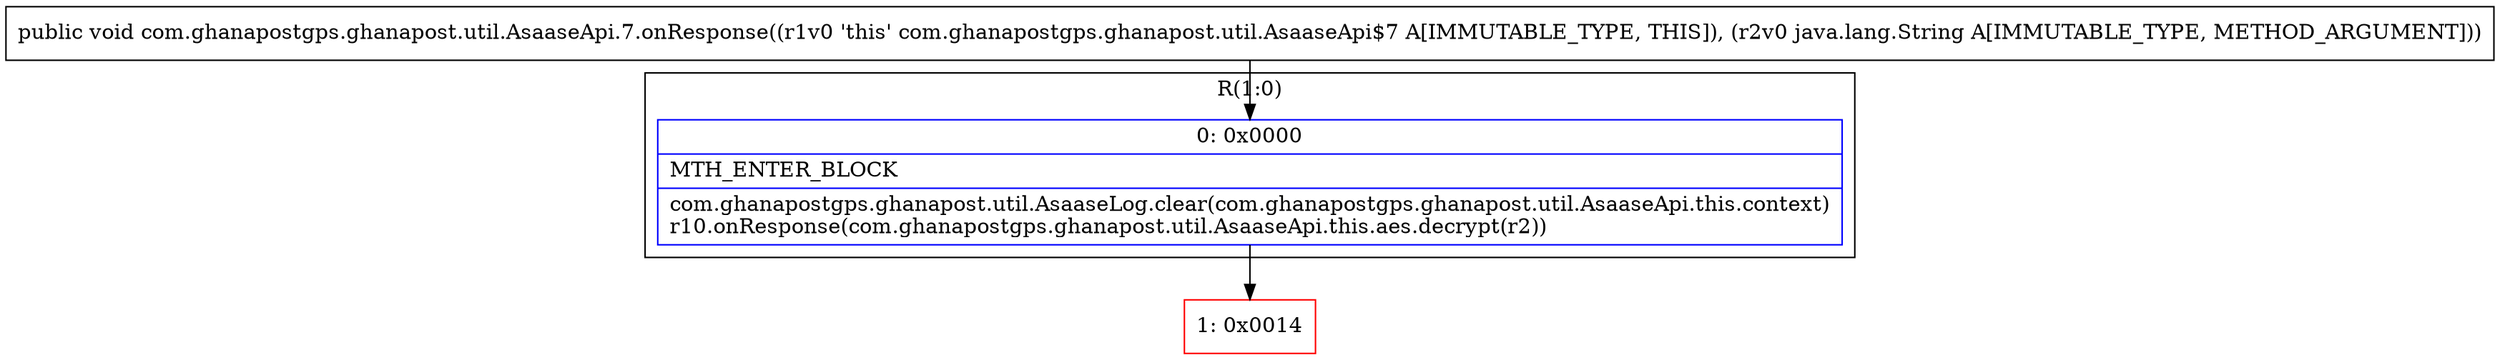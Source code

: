 digraph "CFG forcom.ghanapostgps.ghanapost.util.AsaaseApi.7.onResponse(Ljava\/lang\/String;)V" {
subgraph cluster_Region_2024363460 {
label = "R(1:0)";
node [shape=record,color=blue];
Node_0 [shape=record,label="{0\:\ 0x0000|MTH_ENTER_BLOCK\l|com.ghanapostgps.ghanapost.util.AsaaseLog.clear(com.ghanapostgps.ghanapost.util.AsaaseApi.this.context)\lr10.onResponse(com.ghanapostgps.ghanapost.util.AsaaseApi.this.aes.decrypt(r2))\l}"];
}
Node_1 [shape=record,color=red,label="{1\:\ 0x0014}"];
MethodNode[shape=record,label="{public void com.ghanapostgps.ghanapost.util.AsaaseApi.7.onResponse((r1v0 'this' com.ghanapostgps.ghanapost.util.AsaaseApi$7 A[IMMUTABLE_TYPE, THIS]), (r2v0 java.lang.String A[IMMUTABLE_TYPE, METHOD_ARGUMENT])) }"];
MethodNode -> Node_0;
Node_0 -> Node_1;
}

